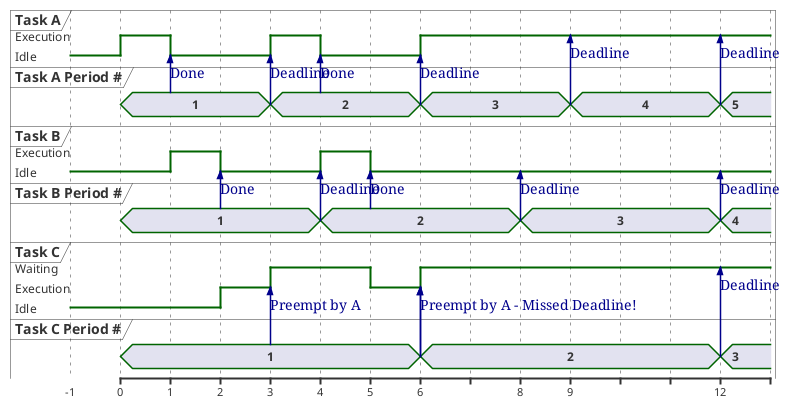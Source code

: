 @startuml
'Group A
'Period = 3
'Execution Time = 1
robust "Task A" as task_a
concise "Task A Period #" as task_a_period

'Group B
'Period = 4
'Execution Time = 1
robust "Task B" as task_b
concise "Task B Period #" as task_b_period

'Group C
'Period = 6
'Execution Time = 2
robust "Task C" as task_c
concise "Task C Period #" as task_c_period

'--- RM ---

@-1
task_a is Idle
task_b is Idle
task_c is Idle

@0
task_a_period is 1
task_b_period is 1
task_c_period is 1

task_a is Execution

@1
task_a is Idle
task_a_period -> task_a : Done

task_b is Execution

@2
task_b is Idle
task_b_period -> task_b : Done

task_c is Execution

@3
task_c is Waiting
task_c_period -> task_c : Preempt by A

task_a is Execution

@4
task_a is Idle
task_a_period -> task_a : Done

task_b is Execution

@5
task_b is Idle
task_b_period -> task_b : Done

task_c is Execution

@6
task_c is Waiting
task_c_period -> task_c : Preempt by A - Missed Deadline!

task_a is Execution


'---
@3
task_a_period is 2
task_a_period -> task_a : Deadline

@4
task_b_period is 2
task_b_period -> task_b : Deadline

@6
task_c_period is 2
task_c_period -> task_c :

task_a_period is 3
task_a_period -> task_a : Deadline

@8
task_b_period is 3
task_b_period -> task_b : Deadline

@9
task_a_period is 4
task_a_period -> task_a : Deadline

@12
task_a_period is 5
task_a_period -> task_a : Deadline

task_b_period is 4
task_b_period -> task_b : Deadline

task_c_period is 3
task_c_period -> task_c : Deadline
